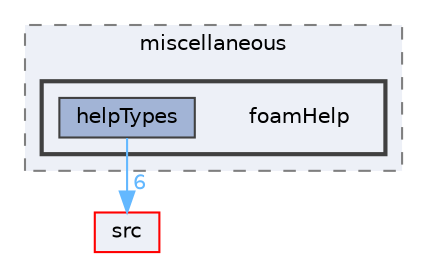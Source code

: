 digraph "applications/utilities/miscellaneous/foamHelp"
{
 // LATEX_PDF_SIZE
  bgcolor="transparent";
  edge [fontname=Helvetica,fontsize=10,labelfontname=Helvetica,labelfontsize=10];
  node [fontname=Helvetica,fontsize=10,shape=box,height=0.2,width=0.4];
  compound=true
  subgraph clusterdir_3210494cbdf79b7f44b411965daadab0 {
    graph [ bgcolor="#edf0f7", pencolor="grey50", label="miscellaneous", fontname=Helvetica,fontsize=10 style="filled,dashed", URL="dir_3210494cbdf79b7f44b411965daadab0.html",tooltip=""]
  subgraph clusterdir_e9b197d08dffbad36b1bd7288f9a5cd0 {
    graph [ bgcolor="#edf0f7", pencolor="grey25", label="", fontname=Helvetica,fontsize=10 style="filled,bold", URL="dir_e9b197d08dffbad36b1bd7288f9a5cd0.html",tooltip=""]
    dir_e9b197d08dffbad36b1bd7288f9a5cd0 [shape=plaintext, label="foamHelp"];
  dir_b5fb8d533a2553de813871c14cde32df [label="helpTypes", fillcolor="#a2b4d6", color="grey25", style="filled", URL="dir_b5fb8d533a2553de813871c14cde32df.html",tooltip=""];
  }
  }
  dir_68267d1309a1af8e8297ef4c3efbcdba [label="src", fillcolor="#edf0f7", color="red", style="filled", URL="dir_68267d1309a1af8e8297ef4c3efbcdba.html",tooltip=""];
  dir_b5fb8d533a2553de813871c14cde32df->dir_68267d1309a1af8e8297ef4c3efbcdba [headlabel="6", labeldistance=1.5 headhref="dir_001730_003729.html" href="dir_001730_003729.html" color="steelblue1" fontcolor="steelblue1"];
}
